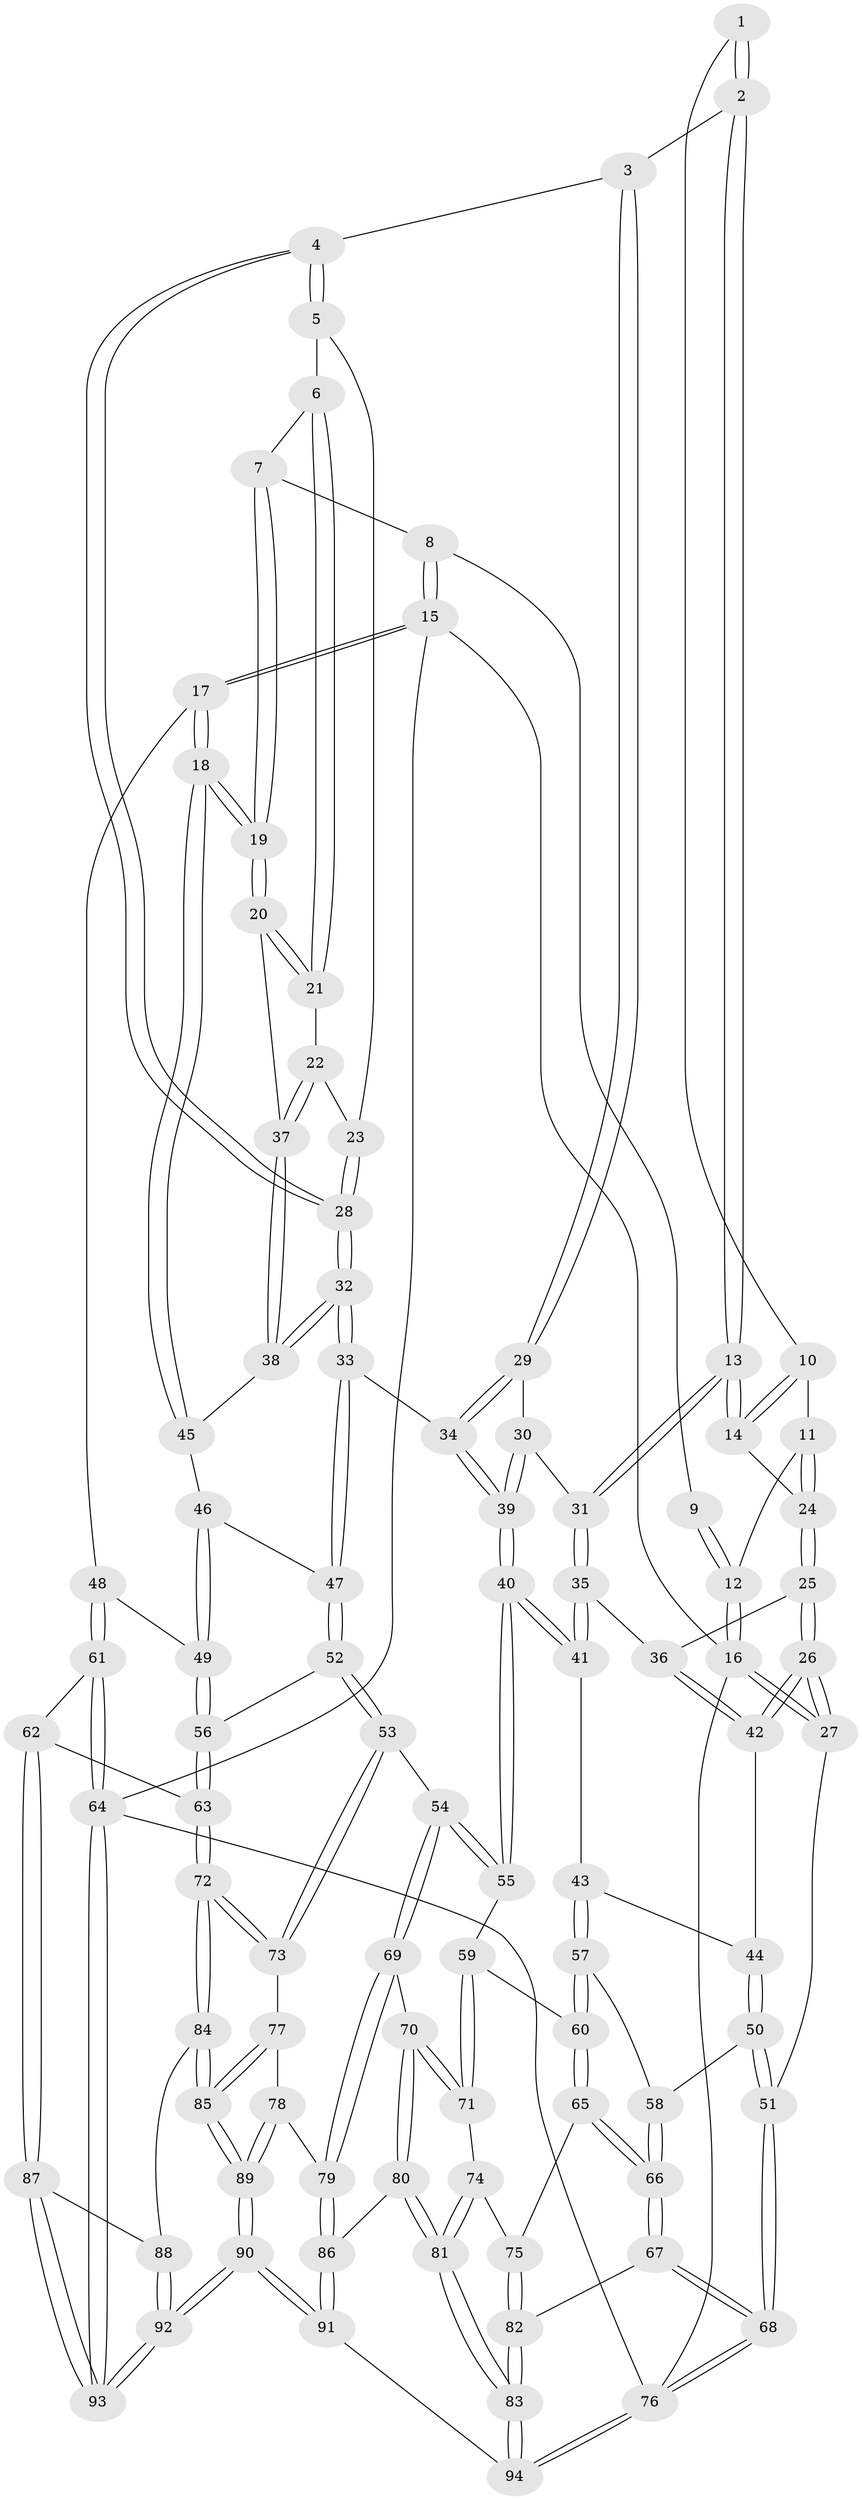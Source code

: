 // Generated by graph-tools (version 1.1) at 2025/38/03/09/25 02:38:25]
// undirected, 94 vertices, 232 edges
graph export_dot {
graph [start="1"]
  node [color=gray90,style=filled];
  1 [pos="+0.2648071696732954+0.02494913502466961"];
  2 [pos="+0.3812595074781774+0.1425617412619437"];
  3 [pos="+0.47786517795668787+0.11810864033990591"];
  4 [pos="+0.5521668402457689+0.0582901511400039"];
  5 [pos="+0.6122860585022587+0"];
  6 [pos="+0.6354045045818707+0"];
  7 [pos="+0.648879970505886+0"];
  8 [pos="+0.6533485594028359+0"];
  9 [pos="+0.1946292520516151+0"];
  10 [pos="+0.25525001820599197+0.040150237536695"];
  11 [pos="+0.13569410414116687+0.14995061915078495"];
  12 [pos="+0+0"];
  13 [pos="+0.30264011439745936+0.2358309174465948"];
  14 [pos="+0.22711685168673554+0.20655801295684506"];
  15 [pos="+1+0"];
  16 [pos="+0+0"];
  17 [pos="+1+0.3488994212917261"];
  18 [pos="+1+0.3341515050934655"];
  19 [pos="+0.9834179140375655+0.2848758554928117"];
  20 [pos="+0.9275424477458426+0.2800361017255172"];
  21 [pos="+0.7222549112760923+0.21316263471487848"];
  22 [pos="+0.6959508995625874+0.2931440738701885"];
  23 [pos="+0.6474701449719192+0.2182571393593571"];
  24 [pos="+0.14404508220853582+0.19579874582490692"];
  25 [pos="+0.06841419800270314+0.27532259849201274"];
  26 [pos="+0+0.3355150547161424"];
  27 [pos="+0+0.34610365861270403"];
  28 [pos="+0.5991279515813254+0.31976767202560136"];
  29 [pos="+0.4828146811541297+0.2550104525650053"];
  30 [pos="+0.3408008127047001+0.2943002440110552"];
  31 [pos="+0.3094469048968047+0.2760955095771412"];
  32 [pos="+0.6024426638063767+0.39053927755485157"];
  33 [pos="+0.5878173097435756+0.41071361475671936"];
  34 [pos="+0.5329484640068759+0.4162128739662847"];
  35 [pos="+0.26615611857199395+0.3477989584253006"];
  36 [pos="+0.19371084598904623+0.3691098299370007"];
  37 [pos="+0.6953050070601602+0.3005198893121914"];
  38 [pos="+0.6492888057069786+0.3586319115910124"];
  39 [pos="+0.5014835776480261+0.43226928898801853"];
  40 [pos="+0.42793356122045106+0.5202246012455798"];
  41 [pos="+0.332421830516722+0.49818966680093857"];
  42 [pos="+0.16598901684289857+0.4561687913113798"];
  43 [pos="+0.2248631364229714+0.5327731963253689"];
  44 [pos="+0.16998310998019778+0.47190865961313916"];
  45 [pos="+0.8996294146959616+0.38186718607116765"];
  46 [pos="+0.7463163296714618+0.4667086859968289"];
  47 [pos="+0.6375264223900183+0.4610079288245871"];
  48 [pos="+1+0.35157226961537696"];
  49 [pos="+0.8275129598012284+0.5963835377970275"];
  50 [pos="+0+0.5708704982567605"];
  51 [pos="+0+0.5458543347352923"];
  52 [pos="+0.6874047182036537+0.6516997742347126"];
  53 [pos="+0.6655948575507821+0.687985606880019"];
  54 [pos="+0.5400527128888095+0.6915099428775713"];
  55 [pos="+0.4356854343706097+0.5890791198197165"];
  56 [pos="+0.8204155573521077+0.6081308353864263"];
  57 [pos="+0.21704695542312946+0.5513707996648534"];
  58 [pos="+0.07427000293797972+0.6209045255013982"];
  59 [pos="+0.35557957327498974+0.6740291820924483"];
  60 [pos="+0.25077973943737497+0.6999453764792144"];
  61 [pos="+1+0.7096347887088017"];
  62 [pos="+0.9480699349868018+0.7635040323959802"];
  63 [pos="+0.9158759108418166+0.75563378890512"];
  64 [pos="+1+1"];
  65 [pos="+0.23103229613845655+0.7254166664557449"];
  66 [pos="+0.15630102599488643+0.7544112468790137"];
  67 [pos="+0.09549073498718616+0.8596403552301553"];
  68 [pos="+0+1"];
  69 [pos="+0.49399796274268715+0.7901717636550883"];
  70 [pos="+0.43141482395180364+0.7953518276368778"];
  71 [pos="+0.39203727193604143+0.7860550518043348"];
  72 [pos="+0.7646697077430976+0.8178843279902561"];
  73 [pos="+0.6931209116917552+0.7550447438111212"];
  74 [pos="+0.3741572383094125+0.7989373735374022"];
  75 [pos="+0.30229964965175943+0.8112041682983617"];
  76 [pos="+0+1"];
  77 [pos="+0.6533672999344048+0.8038017412379822"];
  78 [pos="+0.5601198477573008+0.8803478824255485"];
  79 [pos="+0.5258860338200133+0.8753861164573277"];
  80 [pos="+0.3949976349814092+0.9414197351474207"];
  81 [pos="+0.3683579360294055+0.9596592450768087"];
  82 [pos="+0.2784875613390227+0.9543525421463193"];
  83 [pos="+0.3225195925481054+1"];
  84 [pos="+0.766371271186398+0.854465318327843"];
  85 [pos="+0.6518352303403206+0.952821633094942"];
  86 [pos="+0.509658365956314+0.8958135793217428"];
  87 [pos="+0.9092284611129493+0.9305612101222616"];
  88 [pos="+0.7947777018470609+0.8978842688078189"];
  89 [pos="+0.6475775382280721+0.9579632730319259"];
  90 [pos="+0.6629859755783395+1"];
  91 [pos="+0.5651130317289863+1"];
  92 [pos="+0.7374895761988614+1"];
  93 [pos="+1+1"];
  94 [pos="+0.342542442446538+1"];
  1 -- 2;
  1 -- 2;
  1 -- 10;
  2 -- 3;
  2 -- 13;
  2 -- 13;
  3 -- 4;
  3 -- 29;
  3 -- 29;
  4 -- 5;
  4 -- 5;
  4 -- 28;
  4 -- 28;
  5 -- 6;
  5 -- 23;
  6 -- 7;
  6 -- 21;
  6 -- 21;
  7 -- 8;
  7 -- 19;
  7 -- 19;
  8 -- 9;
  8 -- 15;
  8 -- 15;
  9 -- 12;
  9 -- 12;
  10 -- 11;
  10 -- 14;
  10 -- 14;
  11 -- 12;
  11 -- 24;
  11 -- 24;
  12 -- 16;
  12 -- 16;
  13 -- 14;
  13 -- 14;
  13 -- 31;
  13 -- 31;
  14 -- 24;
  15 -- 16;
  15 -- 17;
  15 -- 17;
  15 -- 64;
  16 -- 27;
  16 -- 27;
  16 -- 76;
  17 -- 18;
  17 -- 18;
  17 -- 48;
  18 -- 19;
  18 -- 19;
  18 -- 45;
  18 -- 45;
  19 -- 20;
  19 -- 20;
  20 -- 21;
  20 -- 21;
  20 -- 37;
  21 -- 22;
  22 -- 23;
  22 -- 37;
  22 -- 37;
  23 -- 28;
  23 -- 28;
  24 -- 25;
  24 -- 25;
  25 -- 26;
  25 -- 26;
  25 -- 36;
  26 -- 27;
  26 -- 27;
  26 -- 42;
  26 -- 42;
  27 -- 51;
  28 -- 32;
  28 -- 32;
  29 -- 30;
  29 -- 34;
  29 -- 34;
  30 -- 31;
  30 -- 39;
  30 -- 39;
  31 -- 35;
  31 -- 35;
  32 -- 33;
  32 -- 33;
  32 -- 38;
  32 -- 38;
  33 -- 34;
  33 -- 47;
  33 -- 47;
  34 -- 39;
  34 -- 39;
  35 -- 36;
  35 -- 41;
  35 -- 41;
  36 -- 42;
  36 -- 42;
  37 -- 38;
  37 -- 38;
  38 -- 45;
  39 -- 40;
  39 -- 40;
  40 -- 41;
  40 -- 41;
  40 -- 55;
  40 -- 55;
  41 -- 43;
  42 -- 44;
  43 -- 44;
  43 -- 57;
  43 -- 57;
  44 -- 50;
  44 -- 50;
  45 -- 46;
  46 -- 47;
  46 -- 49;
  46 -- 49;
  47 -- 52;
  47 -- 52;
  48 -- 49;
  48 -- 61;
  48 -- 61;
  49 -- 56;
  49 -- 56;
  50 -- 51;
  50 -- 51;
  50 -- 58;
  51 -- 68;
  51 -- 68;
  52 -- 53;
  52 -- 53;
  52 -- 56;
  53 -- 54;
  53 -- 73;
  53 -- 73;
  54 -- 55;
  54 -- 55;
  54 -- 69;
  54 -- 69;
  55 -- 59;
  56 -- 63;
  56 -- 63;
  57 -- 58;
  57 -- 60;
  57 -- 60;
  58 -- 66;
  58 -- 66;
  59 -- 60;
  59 -- 71;
  59 -- 71;
  60 -- 65;
  60 -- 65;
  61 -- 62;
  61 -- 64;
  61 -- 64;
  62 -- 63;
  62 -- 87;
  62 -- 87;
  63 -- 72;
  63 -- 72;
  64 -- 93;
  64 -- 93;
  64 -- 76;
  65 -- 66;
  65 -- 66;
  65 -- 75;
  66 -- 67;
  66 -- 67;
  67 -- 68;
  67 -- 68;
  67 -- 82;
  68 -- 76;
  68 -- 76;
  69 -- 70;
  69 -- 79;
  69 -- 79;
  70 -- 71;
  70 -- 71;
  70 -- 80;
  70 -- 80;
  71 -- 74;
  72 -- 73;
  72 -- 73;
  72 -- 84;
  72 -- 84;
  73 -- 77;
  74 -- 75;
  74 -- 81;
  74 -- 81;
  75 -- 82;
  75 -- 82;
  76 -- 94;
  76 -- 94;
  77 -- 78;
  77 -- 85;
  77 -- 85;
  78 -- 79;
  78 -- 89;
  78 -- 89;
  79 -- 86;
  79 -- 86;
  80 -- 81;
  80 -- 81;
  80 -- 86;
  81 -- 83;
  81 -- 83;
  82 -- 83;
  82 -- 83;
  83 -- 94;
  83 -- 94;
  84 -- 85;
  84 -- 85;
  84 -- 88;
  85 -- 89;
  85 -- 89;
  86 -- 91;
  86 -- 91;
  87 -- 88;
  87 -- 93;
  87 -- 93;
  88 -- 92;
  88 -- 92;
  89 -- 90;
  89 -- 90;
  90 -- 91;
  90 -- 91;
  90 -- 92;
  90 -- 92;
  91 -- 94;
  92 -- 93;
  92 -- 93;
}
